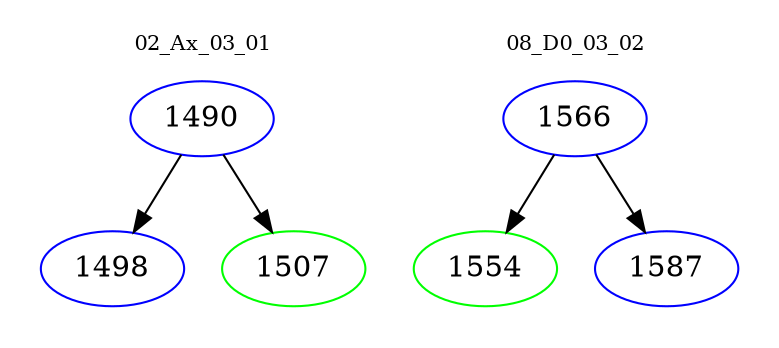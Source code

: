 digraph{
subgraph cluster_0 {
color = white
label = "02_Ax_03_01";
fontsize=10;
T0_1490 [label="1490", color="blue"]
T0_1490 -> T0_1498 [color="black"]
T0_1498 [label="1498", color="blue"]
T0_1490 -> T0_1507 [color="black"]
T0_1507 [label="1507", color="green"]
}
subgraph cluster_1 {
color = white
label = "08_D0_03_02";
fontsize=10;
T1_1566 [label="1566", color="blue"]
T1_1566 -> T1_1554 [color="black"]
T1_1554 [label="1554", color="green"]
T1_1566 -> T1_1587 [color="black"]
T1_1587 [label="1587", color="blue"]
}
}
